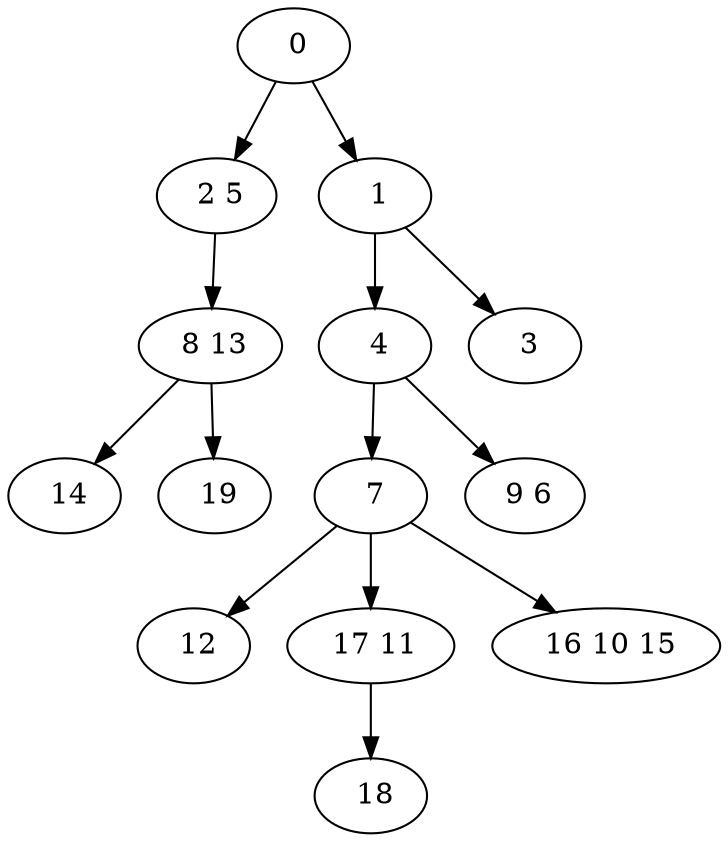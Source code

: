 digraph mytree {
" 0" -> " 2 5";
" 0" -> " 1";
" 2 5" -> " 8 13";
" 8 13" -> " 14";
" 8 13" -> " 19";
" 14";
" 1" -> " 4";
" 1" -> " 3";
" 4" -> " 7";
" 4" -> " 9 6";
" 7" -> " 12";
" 7" -> " 17 11";
" 7" -> " 16 10 15";
" 12";
" 17 11" -> " 18";
" 16 10 15";
" 18";
" 19";
" 3";
" 9 6";
}
